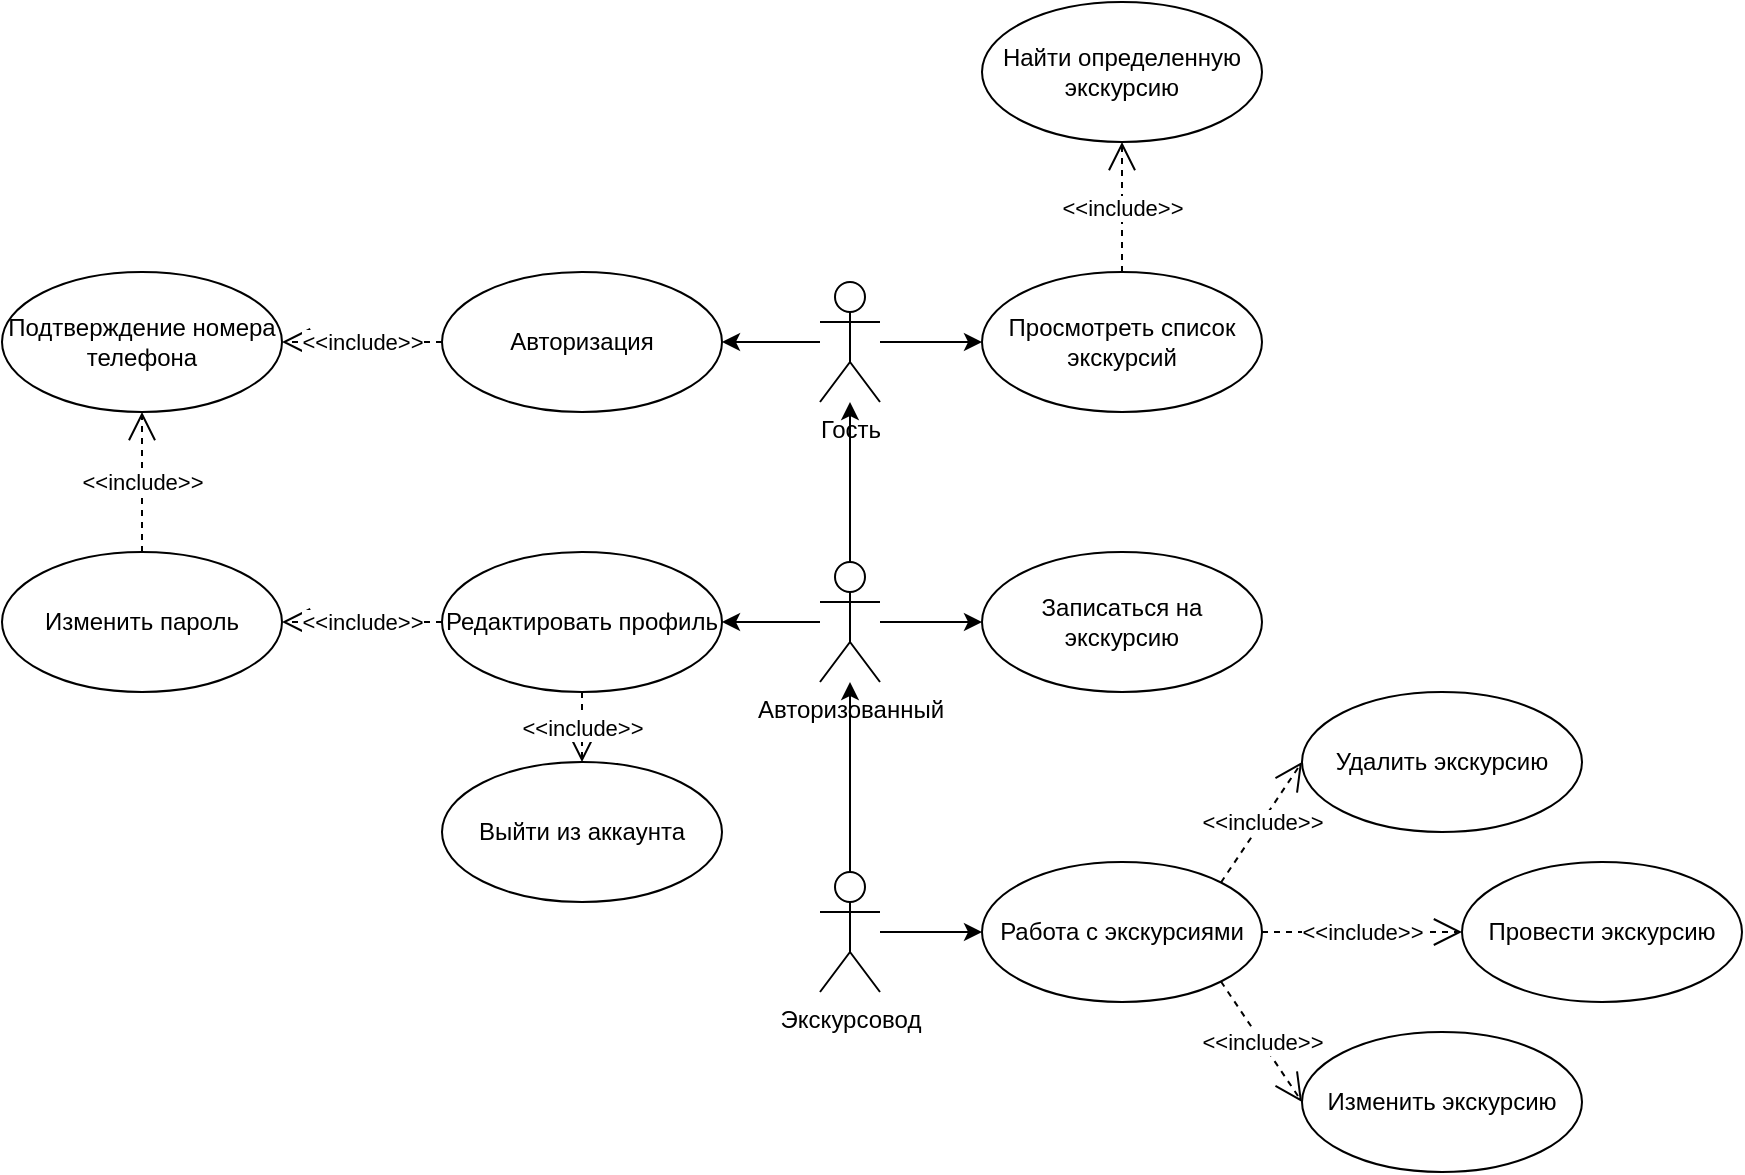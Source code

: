 <mxfile version="22.1.5" type="device">
  <diagram name="Страница — 1" id="ZRwVEg0RoCG_wa0Ub66k">
    <mxGraphModel dx="2261" dy="801" grid="1" gridSize="10" guides="1" tooltips="1" connect="1" arrows="1" fold="1" page="1" pageScale="1" pageWidth="827" pageHeight="1169" math="0" shadow="0">
      <root>
        <mxCell id="0" />
        <mxCell id="1" parent="0" />
        <mxCell id="2xhgTNmKv0Ep92_alDsY-14" style="edgeStyle=orthogonalEdgeStyle;rounded=0;orthogonalLoop=1;jettySize=auto;html=1;" edge="1" parent="1" source="2xhgTNmKv0Ep92_alDsY-2" target="2xhgTNmKv0Ep92_alDsY-11">
          <mxGeometry relative="1" as="geometry" />
        </mxCell>
        <mxCell id="2xhgTNmKv0Ep92_alDsY-28" style="edgeStyle=orthogonalEdgeStyle;rounded=0;orthogonalLoop=1;jettySize=auto;html=1;" edge="1" parent="1" source="2xhgTNmKv0Ep92_alDsY-2" target="2xhgTNmKv0Ep92_alDsY-27">
          <mxGeometry relative="1" as="geometry" />
        </mxCell>
        <mxCell id="2xhgTNmKv0Ep92_alDsY-2" value="Гость" style="shape=umlActor;verticalLabelPosition=bottom;verticalAlign=top;html=1;outlineConnect=0;" vertex="1" parent="1">
          <mxGeometry x="399" y="150" width="30" height="60" as="geometry" />
        </mxCell>
        <mxCell id="2xhgTNmKv0Ep92_alDsY-9" style="edgeStyle=orthogonalEdgeStyle;rounded=0;orthogonalLoop=1;jettySize=auto;html=1;" edge="1" parent="1" source="2xhgTNmKv0Ep92_alDsY-3" target="2xhgTNmKv0Ep92_alDsY-2">
          <mxGeometry relative="1" as="geometry" />
        </mxCell>
        <mxCell id="2xhgTNmKv0Ep92_alDsY-21" style="edgeStyle=orthogonalEdgeStyle;rounded=0;orthogonalLoop=1;jettySize=auto;html=1;entryX=1;entryY=0.5;entryDx=0;entryDy=0;" edge="1" parent="1" source="2xhgTNmKv0Ep92_alDsY-3" target="2xhgTNmKv0Ep92_alDsY-15">
          <mxGeometry relative="1" as="geometry" />
        </mxCell>
        <mxCell id="2xhgTNmKv0Ep92_alDsY-26" style="edgeStyle=orthogonalEdgeStyle;rounded=0;orthogonalLoop=1;jettySize=auto;html=1;" edge="1" parent="1" source="2xhgTNmKv0Ep92_alDsY-3" target="2xhgTNmKv0Ep92_alDsY-23">
          <mxGeometry relative="1" as="geometry" />
        </mxCell>
        <mxCell id="2xhgTNmKv0Ep92_alDsY-3" value="Авторизованный" style="shape=umlActor;verticalLabelPosition=bottom;verticalAlign=top;html=1;outlineConnect=0;" vertex="1" parent="1">
          <mxGeometry x="399" y="290" width="30" height="60" as="geometry" />
        </mxCell>
        <mxCell id="2xhgTNmKv0Ep92_alDsY-7" style="edgeStyle=orthogonalEdgeStyle;rounded=0;orthogonalLoop=1;jettySize=auto;html=1;" edge="1" parent="1" source="2xhgTNmKv0Ep92_alDsY-4" target="2xhgTNmKv0Ep92_alDsY-3">
          <mxGeometry relative="1" as="geometry" />
        </mxCell>
        <mxCell id="2xhgTNmKv0Ep92_alDsY-30" style="edgeStyle=orthogonalEdgeStyle;rounded=0;orthogonalLoop=1;jettySize=auto;html=1;" edge="1" parent="1" source="2xhgTNmKv0Ep92_alDsY-4" target="2xhgTNmKv0Ep92_alDsY-29">
          <mxGeometry relative="1" as="geometry" />
        </mxCell>
        <mxCell id="2xhgTNmKv0Ep92_alDsY-4" value="Экскурсовод" style="shape=umlActor;verticalLabelPosition=bottom;verticalAlign=top;html=1;outlineConnect=0;" vertex="1" parent="1">
          <mxGeometry x="399" y="445" width="30" height="60" as="geometry" />
        </mxCell>
        <mxCell id="2xhgTNmKv0Ep92_alDsY-11" value="Авторизация" style="ellipse;whiteSpace=wrap;html=1;" vertex="1" parent="1">
          <mxGeometry x="210" y="145" width="140" height="70" as="geometry" />
        </mxCell>
        <mxCell id="2xhgTNmKv0Ep92_alDsY-12" value="Подтверждение номера телефона" style="ellipse;whiteSpace=wrap;html=1;" vertex="1" parent="1">
          <mxGeometry x="-10" y="145" width="140" height="70" as="geometry" />
        </mxCell>
        <mxCell id="2xhgTNmKv0Ep92_alDsY-15" value="Редактировать профиль" style="ellipse;whiteSpace=wrap;html=1;" vertex="1" parent="1">
          <mxGeometry x="210" y="285" width="140" height="70" as="geometry" />
        </mxCell>
        <mxCell id="2xhgTNmKv0Ep92_alDsY-16" value="Выйти из аккаунта" style="ellipse;whiteSpace=wrap;html=1;" vertex="1" parent="1">
          <mxGeometry x="210" y="390" width="140" height="70" as="geometry" />
        </mxCell>
        <mxCell id="2xhgTNmKv0Ep92_alDsY-17" value="Изменить пароль" style="ellipse;whiteSpace=wrap;html=1;" vertex="1" parent="1">
          <mxGeometry x="-10" y="285" width="140" height="70" as="geometry" />
        </mxCell>
        <mxCell id="2xhgTNmKv0Ep92_alDsY-18" value="&amp;lt;&amp;lt;include&amp;gt;&amp;gt;" style="endArrow=open;endSize=12;dashed=1;html=1;rounded=0;exitX=0;exitY=0.5;exitDx=0;exitDy=0;entryX=1;entryY=0.5;entryDx=0;entryDy=0;" edge="1" parent="1" source="2xhgTNmKv0Ep92_alDsY-11" target="2xhgTNmKv0Ep92_alDsY-12">
          <mxGeometry width="160" relative="1" as="geometry">
            <mxPoint x="330" y="410" as="sourcePoint" />
            <mxPoint x="490" y="410" as="targetPoint" />
          </mxGeometry>
        </mxCell>
        <mxCell id="2xhgTNmKv0Ep92_alDsY-19" value="&amp;lt;&amp;lt;include&amp;gt;&amp;gt;" style="endArrow=open;endSize=12;dashed=1;html=1;rounded=0;exitX=0.5;exitY=1;exitDx=0;exitDy=0;" edge="1" parent="1" source="2xhgTNmKv0Ep92_alDsY-15" target="2xhgTNmKv0Ep92_alDsY-16">
          <mxGeometry width="160" relative="1" as="geometry">
            <mxPoint x="330" y="370" as="sourcePoint" />
            <mxPoint x="180" y="190" as="targetPoint" />
          </mxGeometry>
        </mxCell>
        <mxCell id="2xhgTNmKv0Ep92_alDsY-20" value="&amp;lt;&amp;lt;include&amp;gt;&amp;gt;" style="endArrow=open;endSize=12;dashed=1;html=1;rounded=0;exitX=0;exitY=0.5;exitDx=0;exitDy=0;entryX=1;entryY=0.5;entryDx=0;entryDy=0;" edge="1" parent="1" source="2xhgTNmKv0Ep92_alDsY-15" target="2xhgTNmKv0Ep92_alDsY-17">
          <mxGeometry width="160" relative="1" as="geometry">
            <mxPoint x="230" y="200" as="sourcePoint" />
            <mxPoint x="190" y="200" as="targetPoint" />
          </mxGeometry>
        </mxCell>
        <mxCell id="2xhgTNmKv0Ep92_alDsY-23" value="Записаться на экскурсию" style="ellipse;whiteSpace=wrap;html=1;" vertex="1" parent="1">
          <mxGeometry x="480" y="285" width="140" height="70" as="geometry" />
        </mxCell>
        <mxCell id="2xhgTNmKv0Ep92_alDsY-24" value="&amp;lt;&amp;lt;include&amp;gt;&amp;gt;" style="endArrow=open;endSize=12;dashed=1;html=1;rounded=0;exitX=0.5;exitY=0;exitDx=0;exitDy=0;entryX=0.5;entryY=1;entryDx=0;entryDy=0;" edge="1" parent="1" source="2xhgTNmKv0Ep92_alDsY-17" target="2xhgTNmKv0Ep92_alDsY-12">
          <mxGeometry width="160" relative="1" as="geometry">
            <mxPoint x="220" y="190" as="sourcePoint" />
            <mxPoint x="180" y="190" as="targetPoint" />
          </mxGeometry>
        </mxCell>
        <mxCell id="2xhgTNmKv0Ep92_alDsY-27" value="Просмотреть список экскурсий" style="ellipse;whiteSpace=wrap;html=1;" vertex="1" parent="1">
          <mxGeometry x="480" y="145" width="140" height="70" as="geometry" />
        </mxCell>
        <mxCell id="2xhgTNmKv0Ep92_alDsY-29" value="Работа с экскурсиями" style="ellipse;whiteSpace=wrap;html=1;" vertex="1" parent="1">
          <mxGeometry x="480" y="440" width="140" height="70" as="geometry" />
        </mxCell>
        <mxCell id="2xhgTNmKv0Ep92_alDsY-31" value="Найти определенную экскурсию" style="ellipse;whiteSpace=wrap;html=1;" vertex="1" parent="1">
          <mxGeometry x="480" y="10" width="140" height="70" as="geometry" />
        </mxCell>
        <mxCell id="2xhgTNmKv0Ep92_alDsY-34" value="&amp;lt;&amp;lt;include&amp;gt;&amp;gt;" style="endArrow=open;endSize=12;dashed=1;html=1;rounded=0;exitX=0.5;exitY=0;exitDx=0;exitDy=0;entryX=0.5;entryY=1;entryDx=0;entryDy=0;" edge="1" parent="1" source="2xhgTNmKv0Ep92_alDsY-27" target="2xhgTNmKv0Ep92_alDsY-31">
          <mxGeometry width="160" relative="1" as="geometry">
            <mxPoint x="60" y="295" as="sourcePoint" />
            <mxPoint x="60" y="225" as="targetPoint" />
          </mxGeometry>
        </mxCell>
        <mxCell id="2xhgTNmKv0Ep92_alDsY-35" value="Удалить экскурсию" style="ellipse;whiteSpace=wrap;html=1;" vertex="1" parent="1">
          <mxGeometry x="640" y="355" width="140" height="70" as="geometry" />
        </mxCell>
        <mxCell id="2xhgTNmKv0Ep92_alDsY-36" value="Провести экскурсию" style="ellipse;whiteSpace=wrap;html=1;" vertex="1" parent="1">
          <mxGeometry x="720" y="440" width="140" height="70" as="geometry" />
        </mxCell>
        <mxCell id="2xhgTNmKv0Ep92_alDsY-37" value="Изменить экскурсию" style="ellipse;whiteSpace=wrap;html=1;" vertex="1" parent="1">
          <mxGeometry x="640" y="525" width="140" height="70" as="geometry" />
        </mxCell>
        <mxCell id="2xhgTNmKv0Ep92_alDsY-38" value="&amp;lt;&amp;lt;include&amp;gt;&amp;gt;" style="endArrow=open;endSize=12;dashed=1;html=1;rounded=0;exitX=1;exitY=0;exitDx=0;exitDy=0;entryX=0;entryY=0.5;entryDx=0;entryDy=0;" edge="1" parent="1" source="2xhgTNmKv0Ep92_alDsY-29" target="2xhgTNmKv0Ep92_alDsY-35">
          <mxGeometry width="160" relative="1" as="geometry">
            <mxPoint x="220" y="295" as="sourcePoint" />
            <mxPoint x="140" y="295" as="targetPoint" />
          </mxGeometry>
        </mxCell>
        <mxCell id="2xhgTNmKv0Ep92_alDsY-39" value="&amp;lt;&amp;lt;include&amp;gt;&amp;gt;" style="endArrow=open;endSize=12;dashed=1;html=1;rounded=0;exitX=1;exitY=0.5;exitDx=0;exitDy=0;entryX=0;entryY=0.5;entryDx=0;entryDy=0;" edge="1" parent="1" source="2xhgTNmKv0Ep92_alDsY-29" target="2xhgTNmKv0Ep92_alDsY-36">
          <mxGeometry width="160" relative="1" as="geometry">
            <mxPoint x="609" y="460" as="sourcePoint" />
            <mxPoint x="710" y="475" as="targetPoint" />
          </mxGeometry>
        </mxCell>
        <mxCell id="2xhgTNmKv0Ep92_alDsY-40" value="&amp;lt;&amp;lt;include&amp;gt;&amp;gt;" style="endArrow=open;endSize=12;dashed=1;html=1;rounded=0;exitX=1;exitY=1;exitDx=0;exitDy=0;entryX=0;entryY=0.5;entryDx=0;entryDy=0;" edge="1" parent="1" source="2xhgTNmKv0Ep92_alDsY-29" target="2xhgTNmKv0Ep92_alDsY-37">
          <mxGeometry width="160" relative="1" as="geometry">
            <mxPoint x="619" y="470" as="sourcePoint" />
            <mxPoint x="660" y="410" as="targetPoint" />
          </mxGeometry>
        </mxCell>
      </root>
    </mxGraphModel>
  </diagram>
</mxfile>
